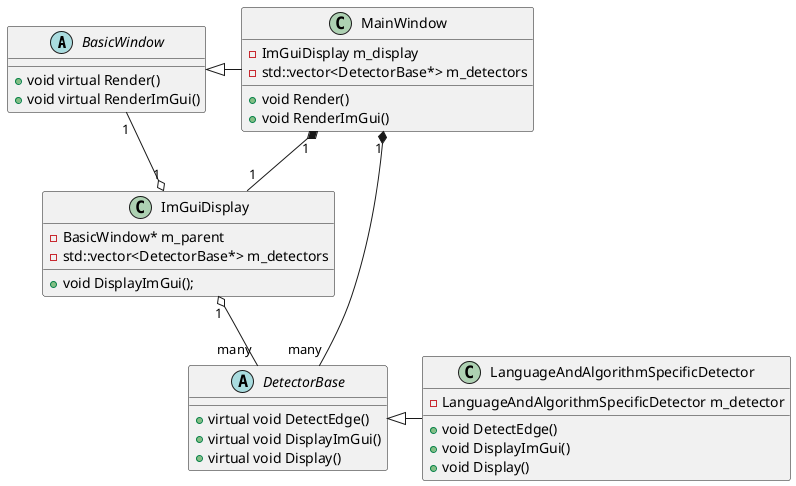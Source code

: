@startuml
abstract BasicWindow{
+ void virtual Render()
+ void virtual RenderImGui()
}

class MainWindow{
+ void Render()
+ void RenderImGui()
- ImGuiDisplay m_display
- std::vector<DetectorBase*> m_detectors
}

class ImGuiDisplay{
+ void DisplayImGui();
- BasicWindow* m_parent
- std::vector<DetectorBase*> m_detectors
}

abstract DetectorBase{
+ virtual void DetectEdge()
+ virtual void DisplayImGui()
+ virtual void Display()
}

class LanguageAndAlgorithmSpecificDetector{
+ void DetectEdge()
+ void DisplayImGui()
+ void Display()
- LanguageAndAlgorithmSpecificDetector m_detector
}

BasicWindow <|-Right- MainWindow
DetectorBase <|-Right- LanguageAndAlgorithmSpecificDetector
MainWindow "1" *-- "1" ImGuiDisplay
ImGuiDisplay "1" o-- "1" BasicWindow
MainWindow "1" *-- "many" DetectorBase
ImGuiDisplay "1" o-- "many" DetectorBase

@enduml